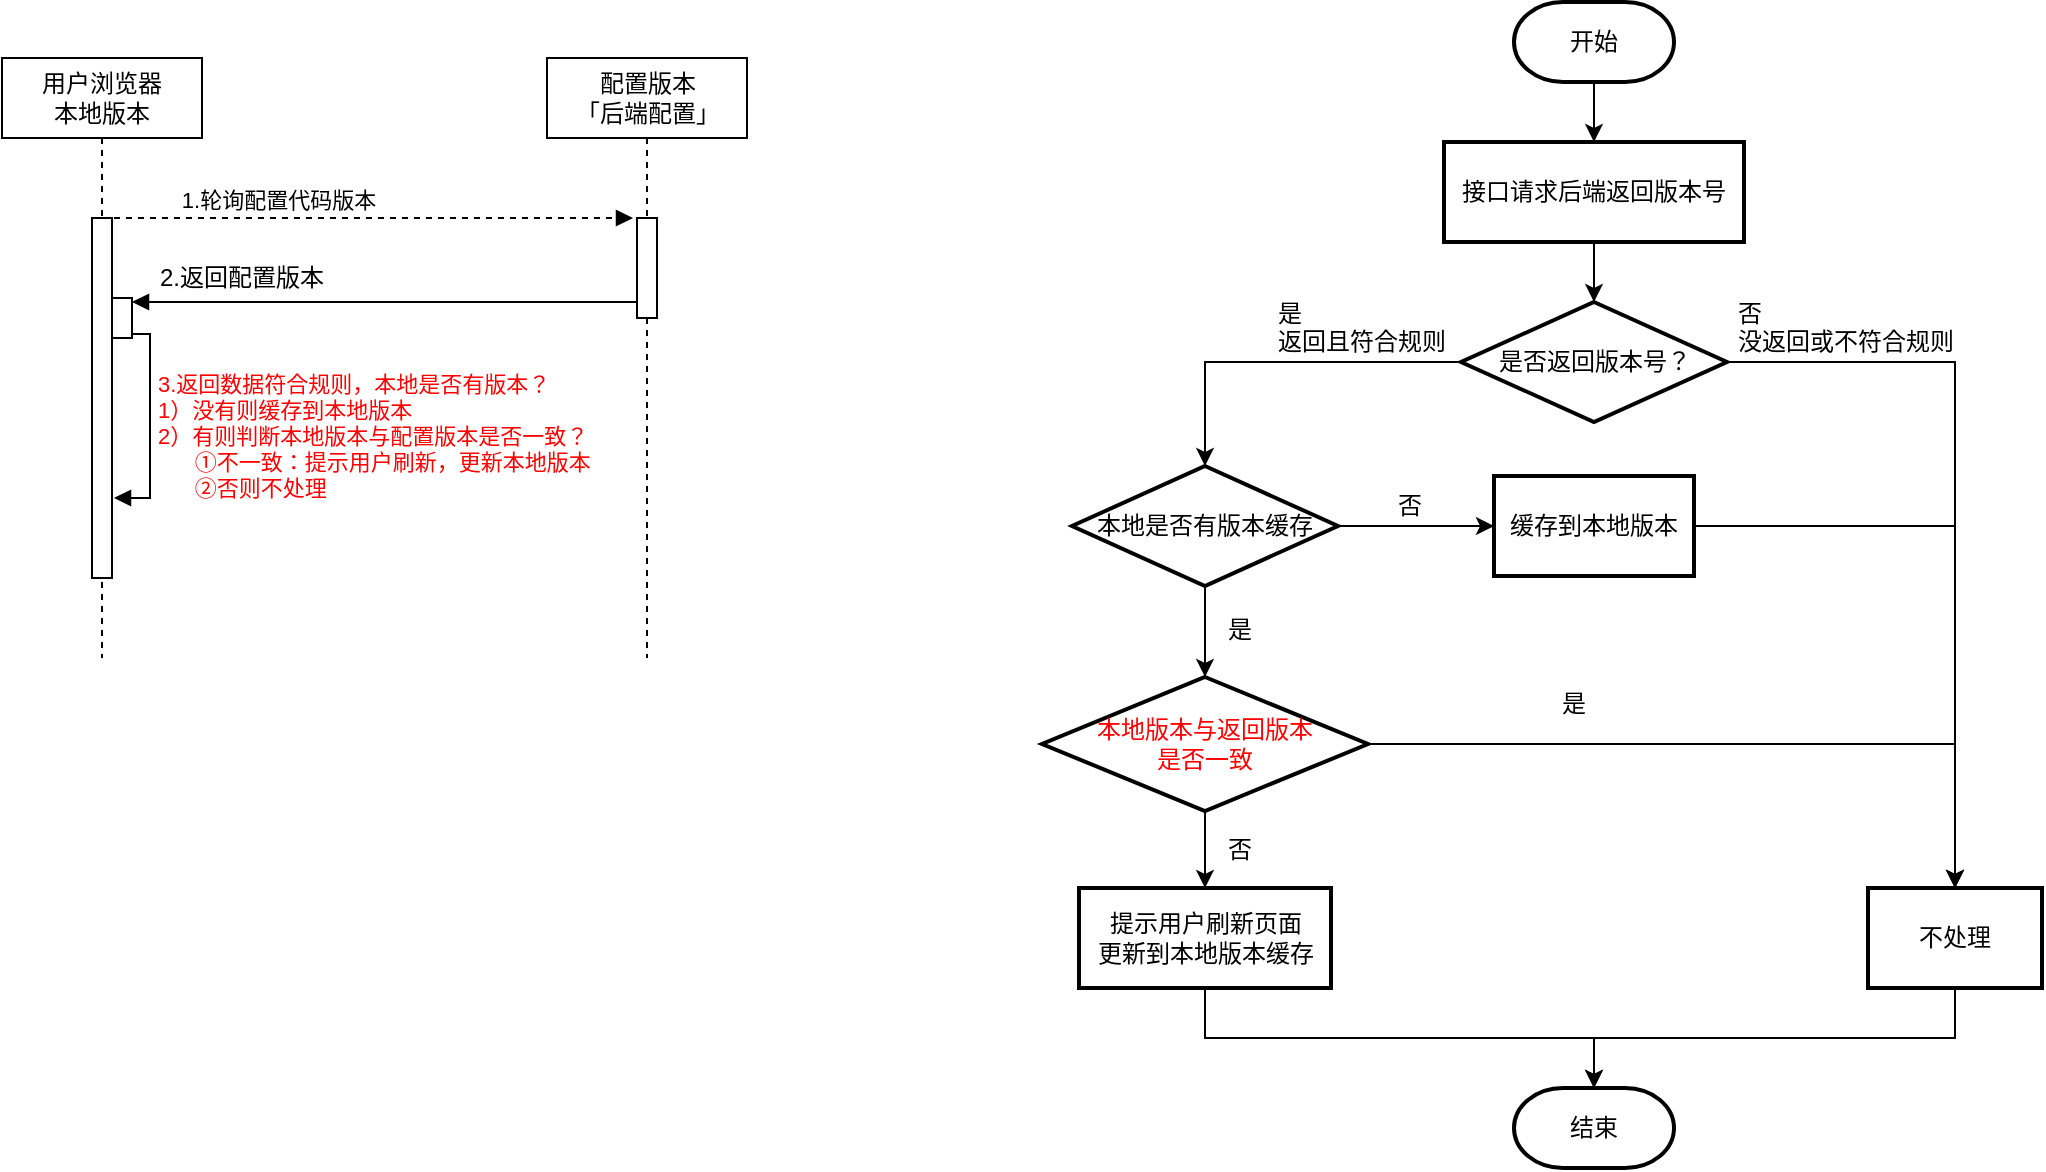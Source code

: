 <mxfile version="11.3.2" type="github" pages="1"><diagram id="KRN9th12YZEuFvW1oWvK" name="第 1 页"><mxGraphModel dx="1426" dy="794" grid="1" gridSize="10" guides="1" tooltips="1" connect="1" arrows="1" fold="1" page="1" pageScale="1" pageWidth="1169" pageHeight="827" math="0" shadow="0"><root><mxCell id="0"/><mxCell id="1" parent="0"/><mxCell id="hxObZTATBqO-4w2LntiC-11" value="" style="edgeStyle=orthogonalEdgeStyle;rounded=0;orthogonalLoop=1;jettySize=auto;html=1;entryX=0.5;entryY=0;entryDx=0;entryDy=0;" parent="1" source="hxObZTATBqO-4w2LntiC-9" target="hxObZTATBqO-4w2LntiC-12" edge="1"><mxGeometry relative="1" as="geometry"><mxPoint x="846" y="155" as="targetPoint"/></mxGeometry></mxCell><mxCell id="hxObZTATBqO-4w2LntiC-9" value="开始" style="strokeWidth=2;html=1;shape=mxgraph.flowchart.terminator;whiteSpace=wrap;gradientColor=none;" parent="1" vertex="1"><mxGeometry x="806" y="48" width="80" height="40" as="geometry"/></mxCell><mxCell id="hxObZTATBqO-4w2LntiC-16" style="edgeStyle=orthogonalEdgeStyle;rounded=0;orthogonalLoop=1;jettySize=auto;html=1;exitX=0.5;exitY=1;exitDx=0;exitDy=0;entryX=0.5;entryY=0;entryDx=0;entryDy=0;entryPerimeter=0;" parent="1" source="hxObZTATBqO-4w2LntiC-12" target="hxObZTATBqO-4w2LntiC-15" edge="1"><mxGeometry relative="1" as="geometry"/></mxCell><mxCell id="hxObZTATBqO-4w2LntiC-12" value="接口请求后端返回版本号" style="rounded=0;whiteSpace=wrap;html=1;absoluteArcSize=1;arcSize=14;strokeWidth=2;" parent="1" vertex="1"><mxGeometry x="771" y="118" width="150" height="50" as="geometry"/></mxCell><mxCell id="hxObZTATBqO-4w2LntiC-19" style="edgeStyle=orthogonalEdgeStyle;rounded=0;orthogonalLoop=1;jettySize=auto;html=1;exitX=1;exitY=0.5;exitDx=0;exitDy=0;exitPerimeter=0;entryX=0.5;entryY=0;entryDx=0;entryDy=0;" parent="1" source="hxObZTATBqO-4w2LntiC-15" target="hxObZTATBqO-4w2LntiC-18" edge="1"><mxGeometry relative="1" as="geometry"/></mxCell><mxCell id="hxObZTATBqO-4w2LntiC-22" style="edgeStyle=orthogonalEdgeStyle;rounded=0;orthogonalLoop=1;jettySize=auto;html=1;exitX=0;exitY=0.5;exitDx=0;exitDy=0;exitPerimeter=0;entryX=0.5;entryY=0;entryDx=0;entryDy=0;entryPerimeter=0;" parent="1" source="hxObZTATBqO-4w2LntiC-15" target="hxObZTATBqO-4w2LntiC-21" edge="1"><mxGeometry relative="1" as="geometry"/></mxCell><mxCell id="hxObZTATBqO-4w2LntiC-15" value="是否返回版本号？" style="strokeWidth=2;html=1;shape=mxgraph.flowchart.decision;whiteSpace=wrap;rounded=0;gradientColor=none;" parent="1" vertex="1"><mxGeometry x="779.5" y="198" width="133" height="60" as="geometry"/></mxCell><mxCell id="hxObZTATBqO-4w2LntiC-38" style="edgeStyle=orthogonalEdgeStyle;rounded=0;orthogonalLoop=1;jettySize=auto;html=1;exitX=0.5;exitY=1;exitDx=0;exitDy=0;entryX=0.5;entryY=0;entryDx=0;entryDy=0;entryPerimeter=0;" parent="1" source="hxObZTATBqO-4w2LntiC-18" target="hxObZTATBqO-4w2LntiC-36" edge="1"><mxGeometry relative="1" as="geometry"/></mxCell><mxCell id="hxObZTATBqO-4w2LntiC-18" value="不处理" style="rounded=0;whiteSpace=wrap;html=1;gradientColor=none;strokeWidth=2;" parent="1" vertex="1"><mxGeometry x="983" y="491" width="87" height="50" as="geometry"/></mxCell><mxCell id="hxObZTATBqO-4w2LntiC-20" value="否&lt;br&gt;没返回或不符合规则" style="text;html=1;resizable=0;points=[];autosize=1;align=left;verticalAlign=top;spacingTop=-4;" parent="1" vertex="1"><mxGeometry x="916" y="194" width="120" height="30" as="geometry"/></mxCell><mxCell id="hxObZTATBqO-4w2LntiC-25" style="edgeStyle=orthogonalEdgeStyle;rounded=0;orthogonalLoop=1;jettySize=auto;html=1;exitX=1;exitY=0.5;exitDx=0;exitDy=0;exitPerimeter=0;entryX=0;entryY=0.5;entryDx=0;entryDy=0;" parent="1" source="hxObZTATBqO-4w2LntiC-21" target="hxObZTATBqO-4w2LntiC-24" edge="1"><mxGeometry relative="1" as="geometry"/></mxCell><mxCell id="hxObZTATBqO-4w2LntiC-28" style="edgeStyle=orthogonalEdgeStyle;rounded=0;orthogonalLoop=1;jettySize=auto;html=1;exitX=0.5;exitY=1;exitDx=0;exitDy=0;exitPerimeter=0;entryX=0.5;entryY=0;entryDx=0;entryDy=0;entryPerimeter=0;" parent="1" source="hxObZTATBqO-4w2LntiC-21" target="hxObZTATBqO-4w2LntiC-27" edge="1"><mxGeometry relative="1" as="geometry"/></mxCell><mxCell id="hxObZTATBqO-4w2LntiC-21" value="本地是否有版本缓存" style="strokeWidth=2;html=1;shape=mxgraph.flowchart.decision;whiteSpace=wrap;rounded=0;gradientColor=none;" parent="1" vertex="1"><mxGeometry x="585" y="280" width="133" height="60" as="geometry"/></mxCell><mxCell id="hxObZTATBqO-4w2LntiC-23" value="是&lt;br&gt;返回且符合规则" style="text;html=1;resizable=0;points=[];autosize=1;align=left;verticalAlign=top;spacingTop=-4;" parent="1" vertex="1"><mxGeometry x="686" y="194" width="100" height="30" as="geometry"/></mxCell><mxCell id="hxObZTATBqO-4w2LntiC-33" style="edgeStyle=orthogonalEdgeStyle;rounded=0;orthogonalLoop=1;jettySize=auto;html=1;exitX=1;exitY=0.5;exitDx=0;exitDy=0;entryX=0.5;entryY=0;entryDx=0;entryDy=0;" parent="1" source="hxObZTATBqO-4w2LntiC-24" target="hxObZTATBqO-4w2LntiC-18" edge="1"><mxGeometry relative="1" as="geometry"/></mxCell><mxCell id="hxObZTATBqO-4w2LntiC-24" value="缓存到本地版本" style="rounded=0;whiteSpace=wrap;html=1;gradientColor=none;strokeWidth=2;" parent="1" vertex="1"><mxGeometry x="796" y="285" width="100" height="50" as="geometry"/></mxCell><mxCell id="hxObZTATBqO-4w2LntiC-26" value="否" style="text;html=1;resizable=0;points=[];autosize=1;align=left;verticalAlign=top;spacingTop=-4;" parent="1" vertex="1"><mxGeometry x="746" y="290" width="30" height="20" as="geometry"/></mxCell><mxCell id="hxObZTATBqO-4w2LntiC-31" style="edgeStyle=orthogonalEdgeStyle;rounded=0;orthogonalLoop=1;jettySize=auto;html=1;exitX=0.5;exitY=1;exitDx=0;exitDy=0;exitPerimeter=0;entryX=0.5;entryY=0;entryDx=0;entryDy=0;" parent="1" source="hxObZTATBqO-4w2LntiC-27" target="hxObZTATBqO-4w2LntiC-30" edge="1"><mxGeometry relative="1" as="geometry"/></mxCell><mxCell id="zwLzkiTBW-GVqm5WO4v4-2" style="edgeStyle=orthogonalEdgeStyle;rounded=0;orthogonalLoop=1;jettySize=auto;html=1;exitX=1;exitY=0.5;exitDx=0;exitDy=0;exitPerimeter=0;entryX=0.5;entryY=0;entryDx=0;entryDy=0;" edge="1" parent="1" source="hxObZTATBqO-4w2LntiC-27" target="hxObZTATBqO-4w2LntiC-18"><mxGeometry relative="1" as="geometry"/></mxCell><mxCell id="hxObZTATBqO-4w2LntiC-27" value="&lt;font color=&quot;#ff0000&quot;&gt;本地版本与返回版本&lt;br&gt;是否一致&lt;br&gt;&lt;/font&gt;" style="strokeWidth=2;html=1;shape=mxgraph.flowchart.decision;whiteSpace=wrap;rounded=0;gradientColor=none;" parent="1" vertex="1"><mxGeometry x="570" y="385.5" width="163" height="67" as="geometry"/></mxCell><mxCell id="hxObZTATBqO-4w2LntiC-29" value="是" style="text;html=1;resizable=0;points=[];autosize=1;align=left;verticalAlign=top;spacingTop=-4;" parent="1" vertex="1"><mxGeometry x="661" y="352" width="30" height="20" as="geometry"/></mxCell><mxCell id="hxObZTATBqO-4w2LntiC-37" style="edgeStyle=orthogonalEdgeStyle;rounded=0;orthogonalLoop=1;jettySize=auto;html=1;exitX=0.5;exitY=1;exitDx=0;exitDy=0;entryX=0.5;entryY=0;entryDx=0;entryDy=0;entryPerimeter=0;" parent="1" source="hxObZTATBqO-4w2LntiC-30" target="hxObZTATBqO-4w2LntiC-36" edge="1"><mxGeometry relative="1" as="geometry"/></mxCell><mxCell id="hxObZTATBqO-4w2LntiC-30" value="提示用户刷新页面&lt;br&gt;更新到本地版本缓存" style="rounded=0;whiteSpace=wrap;html=1;gradientColor=none;strokeWidth=2;" parent="1" vertex="1"><mxGeometry x="588.5" y="491" width="126" height="50" as="geometry"/></mxCell><mxCell id="hxObZTATBqO-4w2LntiC-32" value="是" style="text;html=1;resizable=0;points=[];autosize=1;align=left;verticalAlign=top;spacingTop=-4;" parent="1" vertex="1"><mxGeometry x="828" y="389" width="30" height="20" as="geometry"/></mxCell><mxCell id="hxObZTATBqO-4w2LntiC-36" value="结束" style="strokeWidth=2;html=1;shape=mxgraph.flowchart.terminator;whiteSpace=wrap;gradientColor=none;" parent="1" vertex="1"><mxGeometry x="806" y="591" width="80" height="40" as="geometry"/></mxCell><mxCell id="hxObZTATBqO-4w2LntiC-39" value="用户浏览器&lt;br&gt;本地版本" style="shape=umlLifeline;perimeter=lifelinePerimeter;whiteSpace=wrap;html=1;container=1;collapsible=0;recursiveResize=0;outlineConnect=0;" parent="1" vertex="1"><mxGeometry x="50" y="76" width="100" height="300" as="geometry"/></mxCell><mxCell id="hxObZTATBqO-4w2LntiC-40" value="" style="html=1;points=[];perimeter=orthogonalPerimeter;" parent="hxObZTATBqO-4w2LntiC-39" vertex="1"><mxGeometry x="45" y="80" width="10" height="180" as="geometry"/></mxCell><mxCell id="hxObZTATBqO-4w2LntiC-41" value="配置版本&lt;br&gt;「后端配置」" style="shape=umlLifeline;perimeter=lifelinePerimeter;whiteSpace=wrap;html=1;container=1;collapsible=0;recursiveResize=0;outlineConnect=0;" parent="1" vertex="1"><mxGeometry x="322.5" y="76" width="100" height="300" as="geometry"/></mxCell><mxCell id="hxObZTATBqO-4w2LntiC-42" value="" style="html=1;points=[];perimeter=orthogonalPerimeter;" parent="hxObZTATBqO-4w2LntiC-41" vertex="1"><mxGeometry x="45" y="80" width="10" height="50" as="geometry"/></mxCell><mxCell id="hxObZTATBqO-4w2LntiC-43" value="1.轮询配置代码版本" style="html=1;verticalAlign=bottom;endArrow=block;strokeWidth=1;dashed=1;entryX=-0.2;entryY=0;entryDx=0;entryDy=0;entryPerimeter=0;exitX=0.8;exitY=0;exitDx=0;exitDy=0;exitPerimeter=0;" parent="1" target="hxObZTATBqO-4w2LntiC-42" edge="1"><mxGeometry x="-0.339" width="80" relative="1" as="geometry"><mxPoint x="100" y="156" as="sourcePoint"/><mxPoint x="180" y="156" as="targetPoint"/><mxPoint as="offset"/></mxGeometry></mxCell><mxCell id="hxObZTATBqO-4w2LntiC-44" value="2.返回配置版本" style="text;html=1;resizable=0;points=[];autosize=1;align=left;verticalAlign=top;spacingTop=-4;" parent="1" vertex="1"><mxGeometry x="127" y="176" width="100" height="20" as="geometry"/></mxCell><mxCell id="hxObZTATBqO-4w2LntiC-45" value="" style="html=1;points=[];perimeter=orthogonalPerimeter;" parent="1" vertex="1"><mxGeometry x="105" y="196" width="10" height="20" as="geometry"/></mxCell><mxCell id="hxObZTATBqO-4w2LntiC-46" value="&lt;font color=&quot;#ff0000&quot;&gt;3.返回数据符合规则，本地是否有版本？&lt;br&gt;1）没有则缓存到本地版本&lt;br&gt;2）有则判断本地版本与配置版本是否一致？&lt;br&gt;&amp;nbsp; &amp;nbsp; &amp;nbsp; ①不一致：提示用户刷新，更新本地版本&lt;br&gt;&amp;nbsp; &amp;nbsp; &amp;nbsp; ②否则不处理&lt;/font&gt;" style="edgeStyle=orthogonalEdgeStyle;html=1;align=left;spacingLeft=2;endArrow=block;rounded=0;exitX=1;exitY=0.9;exitDx=0;exitDy=0;exitPerimeter=0;" parent="1" source="hxObZTATBqO-4w2LntiC-45" edge="1"><mxGeometry x="0.101" relative="1" as="geometry"><mxPoint x="120" y="201" as="sourcePoint"/><Array as="points"><mxPoint x="124" y="214"/><mxPoint x="124" y="296"/></Array><mxPoint x="106" y="296" as="targetPoint"/><mxPoint as="offset"/></mxGeometry></mxCell><mxCell id="hxObZTATBqO-4w2LntiC-48" value="" style="edgeStyle=orthogonalEdgeStyle;rounded=0;orthogonalLoop=1;jettySize=auto;html=1;entryX=1;entryY=0.1;entryDx=0;entryDy=0;entryPerimeter=0;exitX=0;exitY=0.84;exitDx=0;exitDy=0;exitPerimeter=0;endArrow=block;endFill=1;" parent="1" source="hxObZTATBqO-4w2LntiC-42" target="hxObZTATBqO-4w2LntiC-45" edge="1"><mxGeometry relative="1" as="geometry"><mxPoint x="439" y="181" as="targetPoint"/></mxGeometry></mxCell><mxCell id="zwLzkiTBW-GVqm5WO4v4-1" value="否" style="text;html=1;resizable=0;points=[];autosize=1;align=left;verticalAlign=top;spacingTop=-4;" vertex="1" parent="1"><mxGeometry x="661" y="462" width="30" height="20" as="geometry"/></mxCell></root></mxGraphModel></diagram></mxfile>